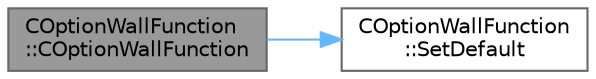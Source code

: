 digraph "COptionWallFunction::COptionWallFunction"
{
 // LATEX_PDF_SIZE
  bgcolor="transparent";
  edge [fontname=Helvetica,fontsize=10,labelfontname=Helvetica,labelfontsize=10];
  node [fontname=Helvetica,fontsize=10,shape=box,height=0.2,width=0.4];
  rankdir="LR";
  Node1 [id="Node000001",label="COptionWallFunction\l::COptionWallFunction",height=0.2,width=0.4,color="gray40", fillcolor="grey60", style="filled", fontcolor="black",tooltip=" "];
  Node1 -> Node2 [id="edge1_Node000001_Node000002",color="steelblue1",style="solid",tooltip=" "];
  Node2 [id="Node000002",label="COptionWallFunction\l::SetDefault",height=0.2,width=0.4,color="grey40", fillcolor="white", style="filled",URL="$classCOptionWallFunction.html#a42c747311248a90fb454443862b5db9a",tooltip=" "];
}
